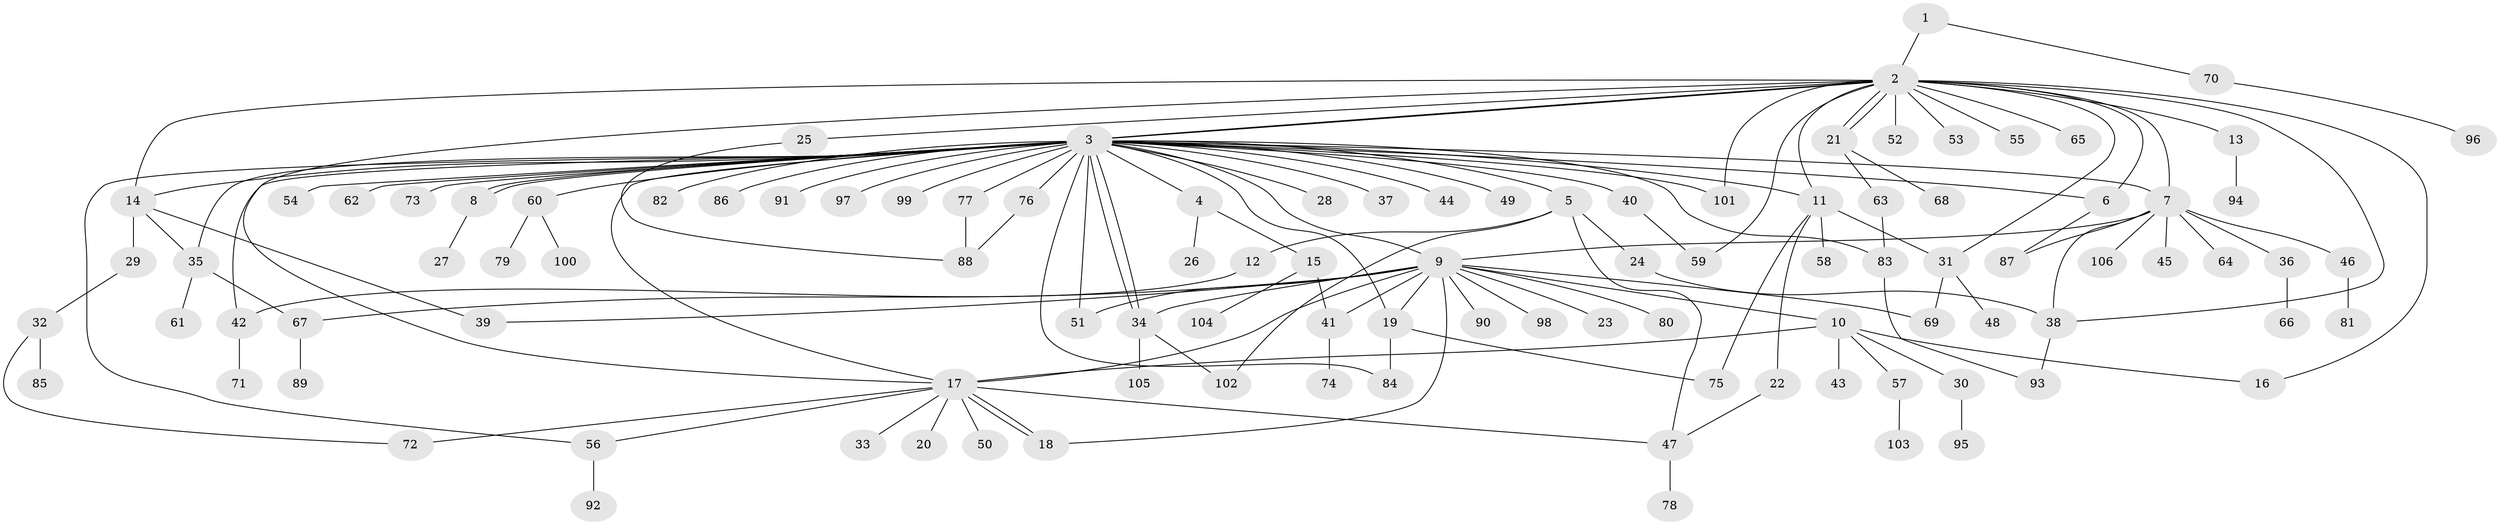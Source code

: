 // coarse degree distribution, {1: 0.49206349206349204, 19: 0.015873015873015872, 30: 0.015873015873015872, 2: 0.30158730158730157, 5: 0.031746031746031744, 16: 0.015873015873015872, 3: 0.09523809523809523, 10: 0.015873015873015872, 4: 0.015873015873015872}
// Generated by graph-tools (version 1.1) at 2025/18/03/04/25 18:18:03]
// undirected, 106 vertices, 146 edges
graph export_dot {
graph [start="1"]
  node [color=gray90,style=filled];
  1;
  2;
  3;
  4;
  5;
  6;
  7;
  8;
  9;
  10;
  11;
  12;
  13;
  14;
  15;
  16;
  17;
  18;
  19;
  20;
  21;
  22;
  23;
  24;
  25;
  26;
  27;
  28;
  29;
  30;
  31;
  32;
  33;
  34;
  35;
  36;
  37;
  38;
  39;
  40;
  41;
  42;
  43;
  44;
  45;
  46;
  47;
  48;
  49;
  50;
  51;
  52;
  53;
  54;
  55;
  56;
  57;
  58;
  59;
  60;
  61;
  62;
  63;
  64;
  65;
  66;
  67;
  68;
  69;
  70;
  71;
  72;
  73;
  74;
  75;
  76;
  77;
  78;
  79;
  80;
  81;
  82;
  83;
  84;
  85;
  86;
  87;
  88;
  89;
  90;
  91;
  92;
  93;
  94;
  95;
  96;
  97;
  98;
  99;
  100;
  101;
  102;
  103;
  104;
  105;
  106;
  1 -- 2;
  1 -- 70;
  2 -- 3;
  2 -- 3;
  2 -- 6;
  2 -- 7;
  2 -- 11;
  2 -- 13;
  2 -- 14;
  2 -- 16;
  2 -- 17;
  2 -- 21;
  2 -- 21;
  2 -- 25;
  2 -- 31;
  2 -- 38;
  2 -- 52;
  2 -- 53;
  2 -- 55;
  2 -- 59;
  2 -- 65;
  2 -- 101;
  3 -- 4;
  3 -- 5;
  3 -- 6;
  3 -- 7;
  3 -- 8;
  3 -- 8;
  3 -- 9;
  3 -- 11;
  3 -- 14;
  3 -- 17;
  3 -- 19;
  3 -- 28;
  3 -- 34;
  3 -- 34;
  3 -- 35;
  3 -- 37;
  3 -- 40;
  3 -- 42;
  3 -- 44;
  3 -- 49;
  3 -- 51;
  3 -- 54;
  3 -- 56;
  3 -- 60;
  3 -- 62;
  3 -- 73;
  3 -- 76;
  3 -- 77;
  3 -- 82;
  3 -- 83;
  3 -- 84;
  3 -- 86;
  3 -- 91;
  3 -- 97;
  3 -- 99;
  3 -- 101;
  4 -- 15;
  4 -- 26;
  5 -- 12;
  5 -- 24;
  5 -- 47;
  5 -- 102;
  6 -- 87;
  7 -- 9;
  7 -- 36;
  7 -- 38;
  7 -- 45;
  7 -- 46;
  7 -- 64;
  7 -- 87;
  7 -- 106;
  8 -- 27;
  9 -- 10;
  9 -- 17;
  9 -- 18;
  9 -- 19;
  9 -- 23;
  9 -- 34;
  9 -- 39;
  9 -- 41;
  9 -- 51;
  9 -- 67;
  9 -- 69;
  9 -- 80;
  9 -- 90;
  9 -- 98;
  10 -- 16;
  10 -- 17;
  10 -- 30;
  10 -- 43;
  10 -- 57;
  11 -- 22;
  11 -- 31;
  11 -- 58;
  11 -- 75;
  12 -- 42;
  13 -- 94;
  14 -- 29;
  14 -- 35;
  14 -- 39;
  15 -- 41;
  15 -- 104;
  17 -- 18;
  17 -- 18;
  17 -- 20;
  17 -- 33;
  17 -- 47;
  17 -- 50;
  17 -- 56;
  17 -- 72;
  19 -- 75;
  19 -- 84;
  21 -- 63;
  21 -- 68;
  22 -- 47;
  24 -- 38;
  25 -- 88;
  29 -- 32;
  30 -- 95;
  31 -- 48;
  31 -- 69;
  32 -- 72;
  32 -- 85;
  34 -- 102;
  34 -- 105;
  35 -- 61;
  35 -- 67;
  36 -- 66;
  38 -- 93;
  40 -- 59;
  41 -- 74;
  42 -- 71;
  46 -- 81;
  47 -- 78;
  56 -- 92;
  57 -- 103;
  60 -- 79;
  60 -- 100;
  63 -- 83;
  67 -- 89;
  70 -- 96;
  76 -- 88;
  77 -- 88;
  83 -- 93;
}

